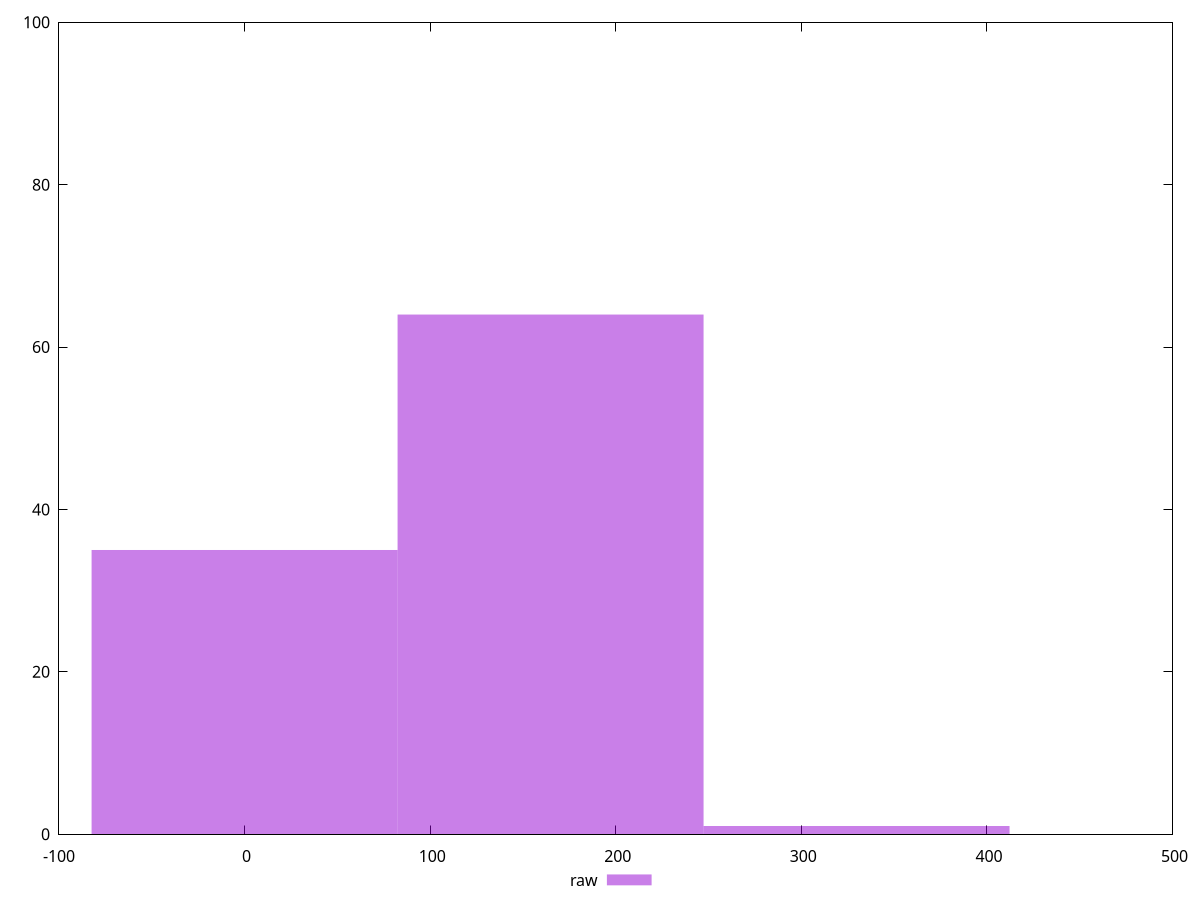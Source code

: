 reset
set terminal svg size 640, 490 enhanced background rgb 'white'
set output "report_00007_2020-12-11T15:55:29.892Z/uses-http2/samples/pages+cached+noexternal+nofonts/raw/histogram.svg"

$raw <<EOF
164.87699318953568 64
0 35
329.75398637907136 1
EOF

set key outside below
set boxwidth 164.87699318953568
set yrange [0:100]
set style fill transparent solid 0.5 noborder

plot \
  $raw title "raw" with boxes, \


reset